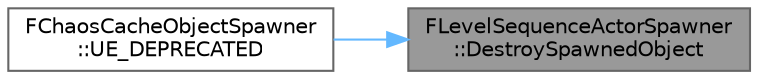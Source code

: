 digraph "FLevelSequenceActorSpawner::DestroySpawnedObject"
{
 // INTERACTIVE_SVG=YES
 // LATEX_PDF_SIZE
  bgcolor="transparent";
  edge [fontname=Helvetica,fontsize=10,labelfontname=Helvetica,labelfontsize=10];
  node [fontname=Helvetica,fontsize=10,shape=box,height=0.2,width=0.4];
  rankdir="RL";
  Node1 [id="Node000001",label="FLevelSequenceActorSpawner\l::DestroySpawnedObject",height=0.2,width=0.4,color="gray40", fillcolor="grey60", style="filled", fontcolor="black",tooltip="Destroy a specific previously spawned object."];
  Node1 -> Node2 [id="edge1_Node000001_Node000002",dir="back",color="steelblue1",style="solid",tooltip=" "];
  Node2 [id="Node000002",label="FChaosCacheObjectSpawner\l::UE_DEPRECATED",height=0.2,width=0.4,color="grey40", fillcolor="white", style="filled",URL="$d9/db5/classFChaosCacheObjectSpawner.html#a2101ba906ccdfc2e859e6ffbae30fc0e",tooltip=" "];
}

